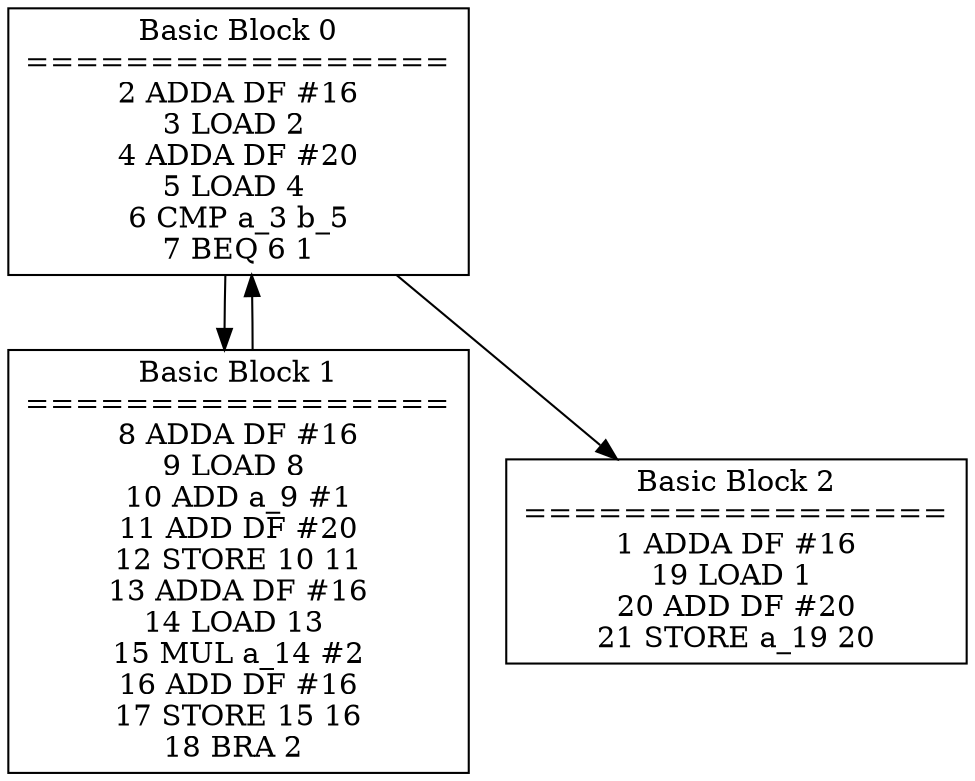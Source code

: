 digraph main {

"Basic Block 0" [shape=box, label="Basic Block 0
=================
2 ADDA DF #16
3 LOAD 2 
4 ADDA DF #20
5 LOAD 4 
6 CMP a_3 b_5
7 BEQ 6 1
"];
"Basic Block 1" [shape=box, label="Basic Block 1
=================
8 ADDA DF #16
9 LOAD 8 
10 ADD a_9 #1
11 ADD DF #20
12 STORE 10 11
13 ADDA DF #16
14 LOAD 13 
15 MUL a_14 #2
16 ADD DF #16
17 STORE 15 16
18 BRA 2 
"];
"Basic Block 2" [shape=box, label="Basic Block 2
=================
1 ADDA DF #16
19 LOAD 1 
20 ADD DF #20
21 STORE a_19 20
"];

"Basic Block 0" -> "Basic Block 1";
"Basic Block 0" -> "Basic Block 2";
"Basic Block 1" -> "Basic Block 0";

}